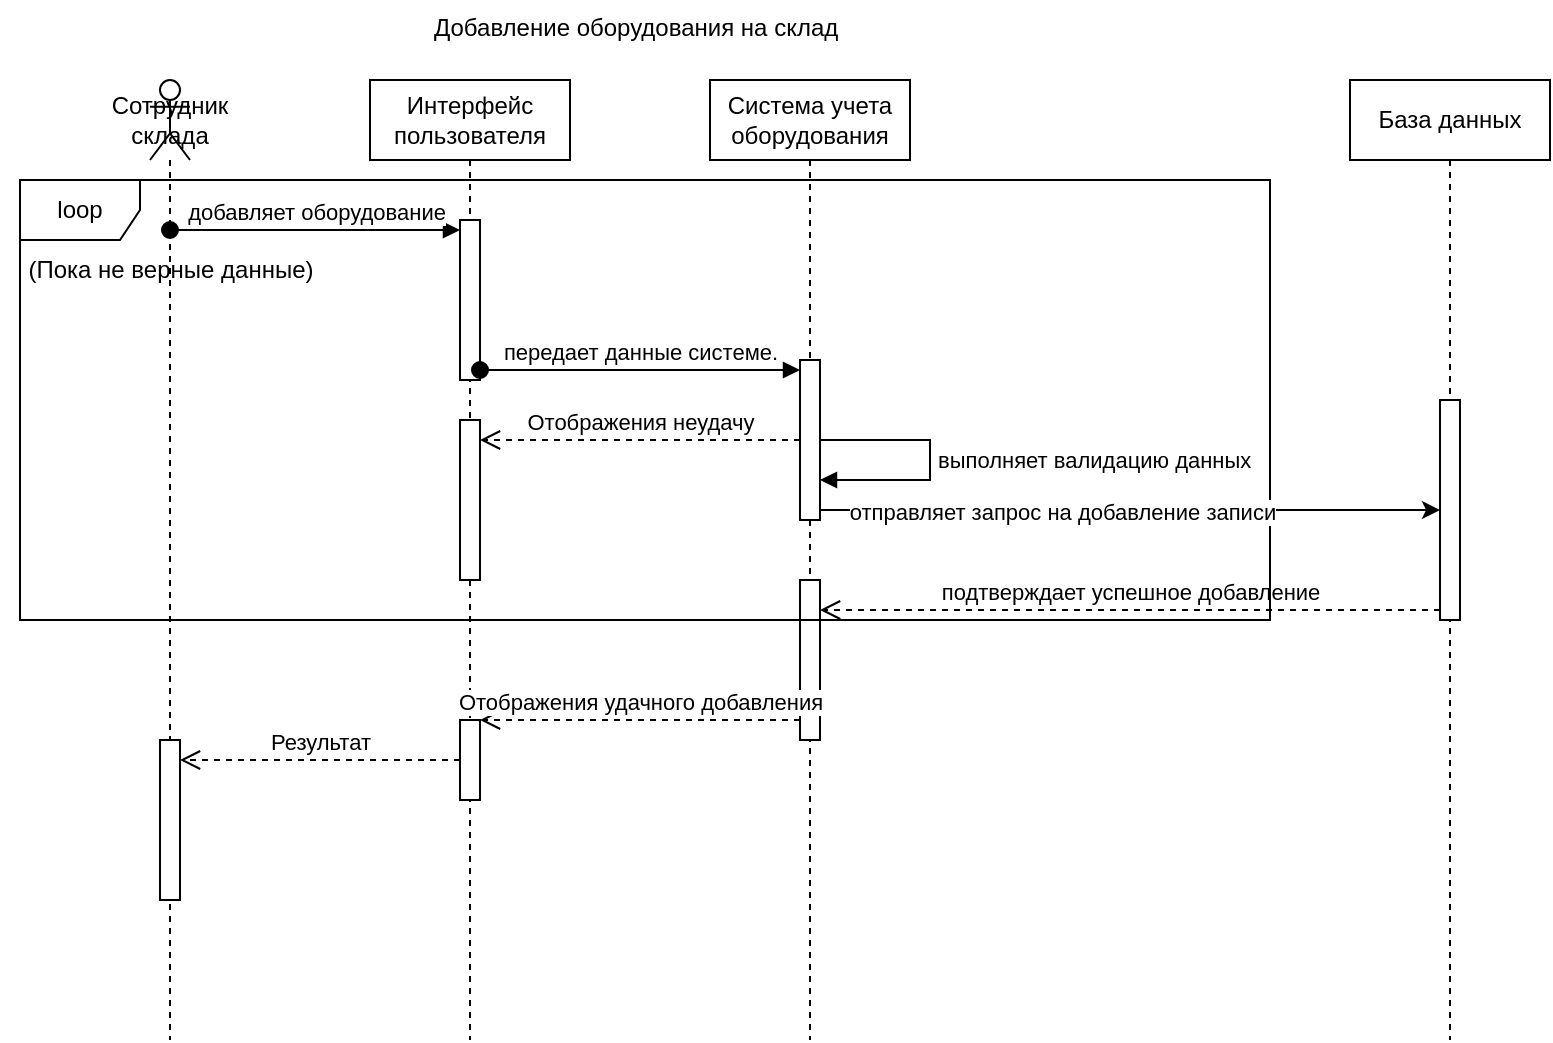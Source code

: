 <mxfile version="26.0.2">
  <diagram name="Page-1" id="2YBvvXClWsGukQMizWep">
    <mxGraphModel dx="1839" dy="550" grid="1" gridSize="10" guides="1" tooltips="1" connect="1" arrows="1" fold="1" page="1" pageScale="1" pageWidth="850" pageHeight="1100" math="0" shadow="0">
      <root>
        <mxCell id="0" />
        <mxCell id="1" parent="0" />
        <mxCell id="ixzwYq51A5YJnmLzg20Y-8" value="Добавление оборудования на склад" style="text;whiteSpace=wrap;html=1;" vertex="1" parent="1">
          <mxGeometry x="170" width="240" height="40" as="geometry" />
        </mxCell>
        <mxCell id="ixzwYq51A5YJnmLzg20Y-9" value="&lt;span style=&quot;text-wrap-mode: nowrap;&quot;&gt;Сотрудник склада&lt;/span&gt;" style="shape=umlLifeline;perimeter=lifelinePerimeter;whiteSpace=wrap;html=1;container=1;dropTarget=0;collapsible=0;recursiveResize=0;outlineConnect=0;portConstraint=eastwest;newEdgeStyle={&quot;curved&quot;:0,&quot;rounded&quot;:0};participant=umlActor;" vertex="1" parent="1">
          <mxGeometry x="30" y="40" width="20" height="480" as="geometry" />
        </mxCell>
        <mxCell id="ixzwYq51A5YJnmLzg20Y-38" value="" style="html=1;points=[[0,0,0,0,5],[0,1,0,0,-5],[1,0,0,0,5],[1,1,0,0,-5]];perimeter=orthogonalPerimeter;outlineConnect=0;targetShapes=umlLifeline;portConstraint=eastwest;newEdgeStyle={&quot;curved&quot;:0,&quot;rounded&quot;:0};" vertex="1" parent="ixzwYq51A5YJnmLzg20Y-9">
          <mxGeometry x="5" y="330" width="10" height="80" as="geometry" />
        </mxCell>
        <mxCell id="ixzwYq51A5YJnmLzg20Y-10" value="Интерфейс пользователя" style="shape=umlLifeline;perimeter=lifelinePerimeter;whiteSpace=wrap;html=1;container=1;dropTarget=0;collapsible=0;recursiveResize=0;outlineConnect=0;portConstraint=eastwest;newEdgeStyle={&quot;curved&quot;:0,&quot;rounded&quot;:0};" vertex="1" parent="1">
          <mxGeometry x="140" y="40" width="100" height="480" as="geometry" />
        </mxCell>
        <mxCell id="ixzwYq51A5YJnmLzg20Y-17" value="" style="html=1;points=[[0,0,0,0,5],[0,1,0,0,-5],[1,0,0,0,5],[1,1,0,0,-5]];perimeter=orthogonalPerimeter;outlineConnect=0;targetShapes=umlLifeline;portConstraint=eastwest;newEdgeStyle={&quot;curved&quot;:0,&quot;rounded&quot;:0};" vertex="1" parent="ixzwYq51A5YJnmLzg20Y-10">
          <mxGeometry x="45" y="70" width="10" height="80" as="geometry" />
        </mxCell>
        <mxCell id="ixzwYq51A5YJnmLzg20Y-36" value="" style="html=1;points=[[0,0,0,0,5],[0,1,0,0,-5],[1,0,0,0,5],[1,1,0,0,-5]];perimeter=orthogonalPerimeter;outlineConnect=0;targetShapes=umlLifeline;portConstraint=eastwest;newEdgeStyle={&quot;curved&quot;:0,&quot;rounded&quot;:0};" vertex="1" parent="ixzwYq51A5YJnmLzg20Y-10">
          <mxGeometry x="45" y="320" width="10" height="40" as="geometry" />
        </mxCell>
        <mxCell id="ixzwYq51A5YJnmLzg20Y-11" value="Система учета оборудования" style="shape=umlLifeline;perimeter=lifelinePerimeter;whiteSpace=wrap;html=1;container=1;dropTarget=0;collapsible=0;recursiveResize=0;outlineConnect=0;portConstraint=eastwest;newEdgeStyle={&quot;curved&quot;:0,&quot;rounded&quot;:0};" vertex="1" parent="1">
          <mxGeometry x="310" y="40" width="100" height="480" as="geometry" />
        </mxCell>
        <mxCell id="ixzwYq51A5YJnmLzg20Y-19" value="" style="html=1;points=[[0,0,0,0,5],[0,1,0,0,-5],[1,0,0,0,5],[1,1,0,0,-5]];perimeter=orthogonalPerimeter;outlineConnect=0;targetShapes=umlLifeline;portConstraint=eastwest;newEdgeStyle={&quot;curved&quot;:0,&quot;rounded&quot;:0};" vertex="1" parent="ixzwYq51A5YJnmLzg20Y-11">
          <mxGeometry x="45" y="140" width="10" height="80" as="geometry" />
        </mxCell>
        <mxCell id="ixzwYq51A5YJnmLzg20Y-30" value="&lt;span style=&quot;text-align: center;&quot;&gt;выполняет валидацию данных&lt;/span&gt;" style="html=1;align=left;spacingLeft=2;endArrow=block;rounded=0;edgeStyle=orthogonalEdgeStyle;curved=0;rounded=0;" edge="1" target="ixzwYq51A5YJnmLzg20Y-19" parent="ixzwYq51A5YJnmLzg20Y-11" source="ixzwYq51A5YJnmLzg20Y-19">
          <mxGeometry relative="1" as="geometry">
            <mxPoint x="80" y="220" as="sourcePoint" />
            <Array as="points">
              <mxPoint x="110" y="180" />
              <mxPoint x="110" y="200" />
            </Array>
          </mxGeometry>
        </mxCell>
        <mxCell id="ixzwYq51A5YJnmLzg20Y-27" value="" style="html=1;points=[[0,0,0,0,5],[0,1,0,0,-5],[1,0,0,0,5],[1,1,0,0,-5]];perimeter=orthogonalPerimeter;outlineConnect=0;targetShapes=umlLifeline;portConstraint=eastwest;newEdgeStyle={&quot;curved&quot;:0,&quot;rounded&quot;:0};" vertex="1" parent="ixzwYq51A5YJnmLzg20Y-11">
          <mxGeometry x="45" y="250" width="10" height="80" as="geometry" />
        </mxCell>
        <mxCell id="ixzwYq51A5YJnmLzg20Y-12" value="База данных" style="shape=umlLifeline;perimeter=lifelinePerimeter;whiteSpace=wrap;html=1;container=1;dropTarget=0;collapsible=0;recursiveResize=0;outlineConnect=0;portConstraint=eastwest;newEdgeStyle={&quot;curved&quot;:0,&quot;rounded&quot;:0};" vertex="1" parent="1">
          <mxGeometry x="630" y="40" width="100" height="480" as="geometry" />
        </mxCell>
        <mxCell id="ixzwYq51A5YJnmLzg20Y-23" value="" style="html=1;points=[[0,0,0,0,5],[0,1,0,0,-5],[1,0,0,0,5],[1,1,0,0,-5]];perimeter=orthogonalPerimeter;outlineConnect=0;targetShapes=umlLifeline;portConstraint=eastwest;newEdgeStyle={&quot;curved&quot;:0,&quot;rounded&quot;:0};" vertex="1" parent="ixzwYq51A5YJnmLzg20Y-12">
          <mxGeometry x="45" y="160" width="10" height="110" as="geometry" />
        </mxCell>
        <mxCell id="ixzwYq51A5YJnmLzg20Y-18" value="добавляет оборудование" style="html=1;verticalAlign=bottom;startArrow=oval;endArrow=block;startSize=8;curved=0;rounded=0;entryX=0;entryY=0;entryDx=0;entryDy=5;" edge="1" target="ixzwYq51A5YJnmLzg20Y-17" parent="1" source="ixzwYq51A5YJnmLzg20Y-9">
          <mxGeometry relative="1" as="geometry">
            <mxPoint x="60" y="175" as="sourcePoint" />
          </mxGeometry>
        </mxCell>
        <mxCell id="ixzwYq51A5YJnmLzg20Y-20" value="передает данные системе." style="html=1;verticalAlign=bottom;startArrow=oval;endArrow=block;startSize=8;curved=0;rounded=0;entryX=0;entryY=0;entryDx=0;entryDy=5;" edge="1" target="ixzwYq51A5YJnmLzg20Y-19" parent="1" source="ixzwYq51A5YJnmLzg20Y-17">
          <mxGeometry relative="1" as="geometry">
            <mxPoint x="250" y="185" as="sourcePoint" />
          </mxGeometry>
        </mxCell>
        <mxCell id="ixzwYq51A5YJnmLzg20Y-25" value="подтверждает успешное добавление" style="html=1;verticalAlign=bottom;endArrow=open;dashed=1;endSize=8;curved=0;rounded=0;exitX=0;exitY=1;exitDx=0;exitDy=-5;" edge="1" source="ixzwYq51A5YJnmLzg20Y-23" parent="1" target="ixzwYq51A5YJnmLzg20Y-27">
          <mxGeometry relative="1" as="geometry">
            <mxPoint x="420" y="280" as="targetPoint" />
          </mxGeometry>
        </mxCell>
        <mxCell id="ixzwYq51A5YJnmLzg20Y-28" value="loop" style="shape=umlFrame;whiteSpace=wrap;html=1;pointerEvents=0;" vertex="1" parent="1">
          <mxGeometry x="-35" y="90" width="625" height="220" as="geometry" />
        </mxCell>
        <mxCell id="ixzwYq51A5YJnmLzg20Y-31" value="(Пока не верные данные)" style="text;html=1;align=center;verticalAlign=middle;resizable=0;points=[];autosize=1;strokeColor=none;fillColor=none;" vertex="1" parent="1">
          <mxGeometry x="-45" y="120" width="170" height="30" as="geometry" />
        </mxCell>
        <mxCell id="ixzwYq51A5YJnmLzg20Y-32" value="" style="html=1;points=[[0,0,0,0,5],[0,1,0,0,-5],[1,0,0,0,5],[1,1,0,0,-5]];perimeter=orthogonalPerimeter;outlineConnect=0;targetShapes=umlLifeline;portConstraint=eastwest;newEdgeStyle={&quot;curved&quot;:0,&quot;rounded&quot;:0};" vertex="1" parent="1">
          <mxGeometry x="185" y="210" width="10" height="80" as="geometry" />
        </mxCell>
        <mxCell id="ixzwYq51A5YJnmLzg20Y-33" value="Отображения неудачу" style="html=1;verticalAlign=bottom;endArrow=open;dashed=1;endSize=8;curved=0;rounded=0;" edge="1" parent="1" source="ixzwYq51A5YJnmLzg20Y-19" target="ixzwYq51A5YJnmLzg20Y-32">
          <mxGeometry relative="1" as="geometry">
            <mxPoint x="330" y="250" as="sourcePoint" />
            <mxPoint x="250" y="250" as="targetPoint" />
          </mxGeometry>
        </mxCell>
        <mxCell id="ixzwYq51A5YJnmLzg20Y-34" style="edgeStyle=orthogonalEdgeStyle;rounded=0;orthogonalLoop=1;jettySize=auto;html=1;curved=0;exitX=1;exitY=1;exitDx=0;exitDy=-5;exitPerimeter=0;" edge="1" parent="1" source="ixzwYq51A5YJnmLzg20Y-19" target="ixzwYq51A5YJnmLzg20Y-23">
          <mxGeometry relative="1" as="geometry" />
        </mxCell>
        <mxCell id="ixzwYq51A5YJnmLzg20Y-35" value="отправляет запрос на добавление записи" style="edgeLabel;html=1;align=center;verticalAlign=middle;resizable=0;points=[];" vertex="1" connectable="0" parent="ixzwYq51A5YJnmLzg20Y-34">
          <mxGeometry x="-0.218" y="-1" relative="1" as="geometry">
            <mxPoint as="offset" />
          </mxGeometry>
        </mxCell>
        <mxCell id="ixzwYq51A5YJnmLzg20Y-37" value="Отображения удачного добавления" style="html=1;verticalAlign=bottom;endArrow=open;dashed=1;endSize=8;curved=0;rounded=0;" edge="1" parent="1" source="ixzwYq51A5YJnmLzg20Y-27" target="ixzwYq51A5YJnmLzg20Y-36">
          <mxGeometry relative="1" as="geometry">
            <mxPoint x="330" y="350" as="sourcePoint" />
            <mxPoint x="250" y="350" as="targetPoint" />
          </mxGeometry>
        </mxCell>
        <mxCell id="ixzwYq51A5YJnmLzg20Y-39" value="Результат" style="html=1;verticalAlign=bottom;endArrow=open;dashed=1;endSize=8;curved=0;rounded=0;" edge="1" parent="1" source="ixzwYq51A5YJnmLzg20Y-36" target="ixzwYq51A5YJnmLzg20Y-38">
          <mxGeometry relative="1" as="geometry">
            <mxPoint x="170" y="410" as="sourcePoint" />
            <mxPoint x="90" y="410" as="targetPoint" />
          </mxGeometry>
        </mxCell>
      </root>
    </mxGraphModel>
  </diagram>
</mxfile>
